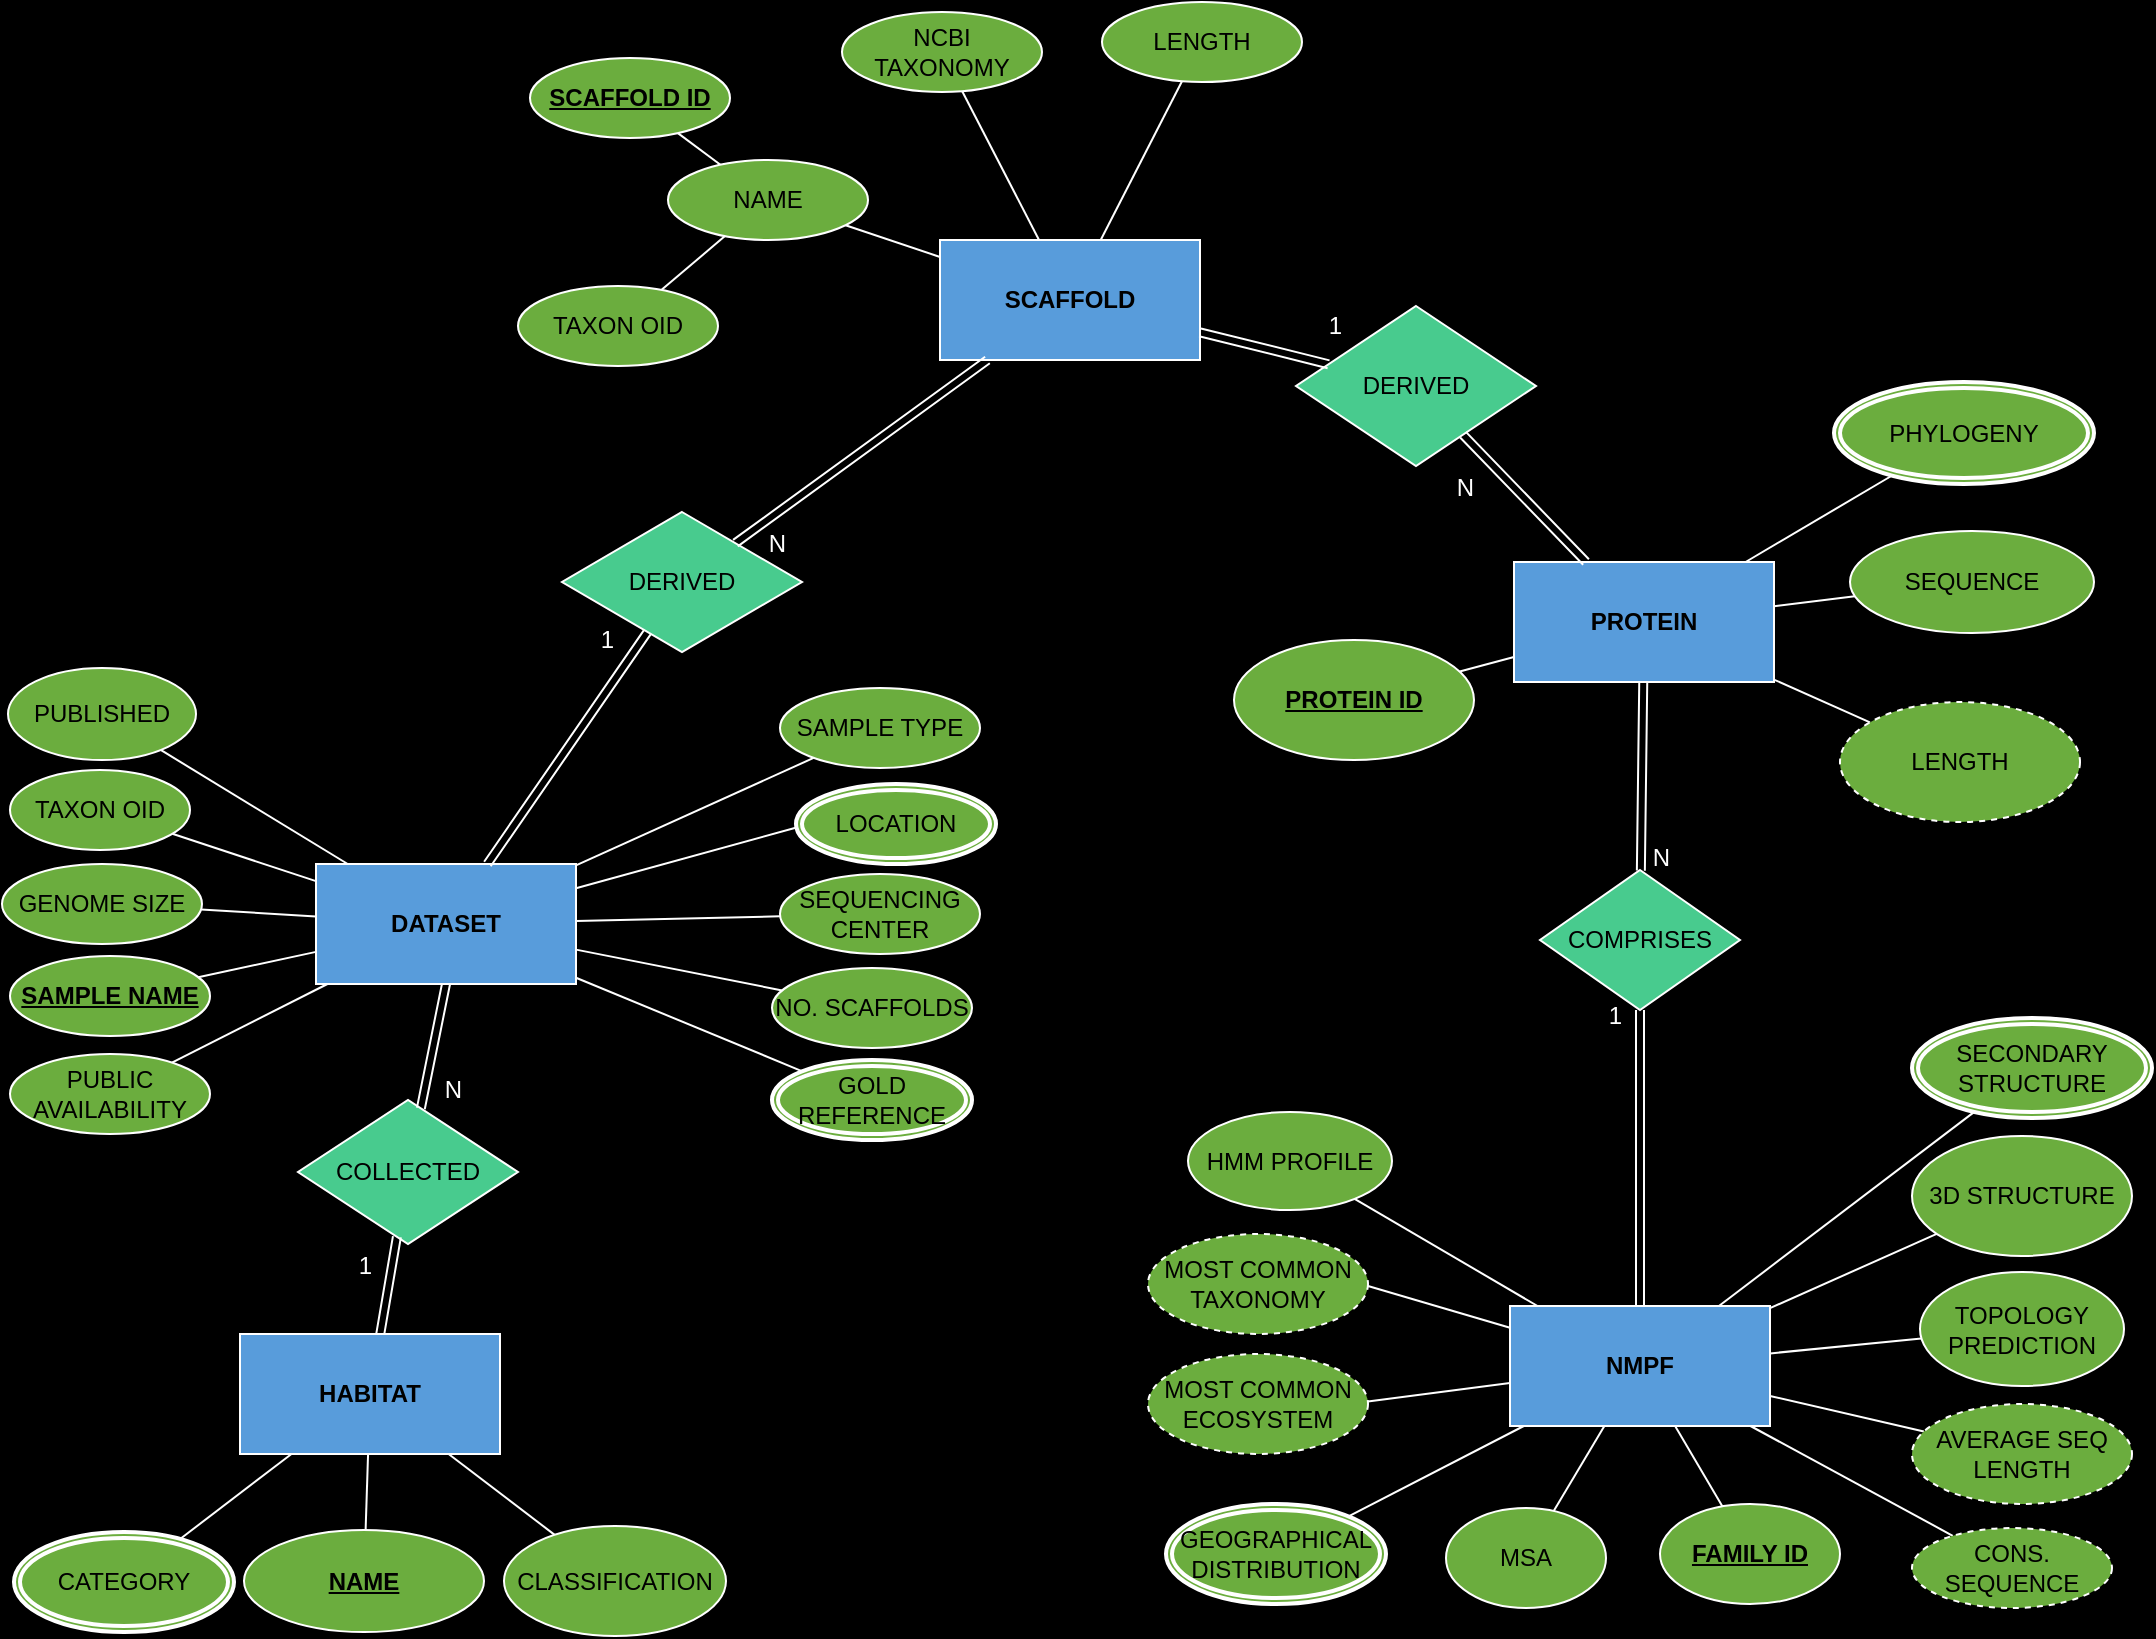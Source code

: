 <mxfile version="22.0.4" type="github">
  <diagram id="R2lEEEUBdFMjLlhIrx00" name="Page-1">
    <mxGraphModel dx="1266" dy="754" grid="0" gridSize="10" guides="1" tooltips="1" connect="0" arrows="1" fold="1" page="1" pageScale="1" pageWidth="1100" pageHeight="850" background="#000000" math="0" shadow="0" extFonts="Permanent Marker^https://fonts.googleapis.com/css?family=Permanent+Marker">
      <root>
        <mxCell id="0" />
        <mxCell id="1" parent="0" />
        <mxCell id="Yh4BVkky_7kEf2Jk04-v-1" value="NMPF" style="rounded=0;whiteSpace=wrap;html=1;labelBackgroundColor=none;fontFamily=Helvetica;strokeColor=#FFFFFF;fillColor=#589cdb;fontColor=#000000;fontStyle=1;" parent="1" vertex="1">
          <mxGeometry x="760" y="673" width="130" height="60" as="geometry" />
        </mxCell>
        <mxCell id="0KlBq7H0z7ffkpI3OsFQ-44" style="edgeStyle=none;shape=connector;rounded=0;orthogonalLoop=1;jettySize=auto;html=1;labelBackgroundColor=default;strokeColor=#FFFFFF;align=center;verticalAlign=middle;fontFamily=Helvetica;fontSize=11;fontColor=default;endArrow=none;endFill=0;" parent="1" source="Yh4BVkky_7kEf2Jk04-v-4" target="Yh4BVkky_7kEf2Jk04-v-1" edge="1">
          <mxGeometry relative="1" as="geometry" />
        </mxCell>
        <mxCell id="Yh4BVkky_7kEf2Jk04-v-4" value="MSA" style="ellipse;whiteSpace=wrap;html=1;rounded=0;labelBackgroundColor=none;fontFamily=Helvetica;strokeColor=#FFFFFF;fillColor=#6bad3e;gradientColor=none;fontColor=#000000;labelBorderColor=none;fontStyle=0;" parent="1" vertex="1">
          <mxGeometry x="728" y="774" width="80" height="50" as="geometry" />
        </mxCell>
        <mxCell id="0KlBq7H0z7ffkpI3OsFQ-39" style="edgeStyle=none;shape=connector;rounded=0;orthogonalLoop=1;jettySize=auto;html=1;labelBackgroundColor=default;strokeColor=#FFFFFF;align=center;verticalAlign=middle;fontFamily=Helvetica;fontSize=11;fontColor=default;endArrow=none;endFill=0;" parent="1" source="Yh4BVkky_7kEf2Jk04-v-5" target="Yh4BVkky_7kEf2Jk04-v-1" edge="1">
          <mxGeometry relative="1" as="geometry" />
        </mxCell>
        <mxCell id="Yh4BVkky_7kEf2Jk04-v-5" value="HMM PROFILE" style="ellipse;whiteSpace=wrap;html=1;rounded=0;labelBackgroundColor=none;fontFamily=Helvetica;strokeColor=#FFFFFF;fillColor=#6bad3e;fontColor=#000000;labelBorderColor=none;fontStyle=0;" parent="1" vertex="1">
          <mxGeometry x="599" y="576" width="102" height="49" as="geometry" />
        </mxCell>
        <mxCell id="0KlBq7H0z7ffkpI3OsFQ-48" style="edgeStyle=none;shape=connector;rounded=0;orthogonalLoop=1;jettySize=auto;html=1;labelBackgroundColor=default;strokeColor=#FFFFFF;align=center;verticalAlign=middle;fontFamily=Helvetica;fontSize=11;fontColor=default;endArrow=none;endFill=0;" parent="1" source="Yh4BVkky_7kEf2Jk04-v-7" target="Yh4BVkky_7kEf2Jk04-v-1" edge="1">
          <mxGeometry relative="1" as="geometry" />
        </mxCell>
        <mxCell id="Yh4BVkky_7kEf2Jk04-v-7" value="TOPOLOGY PREDICTION" style="ellipse;whiteSpace=wrap;html=1;rounded=0;labelBackgroundColor=none;direction=west;fontFamily=Helvetica;strokeColor=#FFFFFF;fillColor=#6bad3e;fontColor=#000000;labelBorderColor=none;fontStyle=0;" parent="1" vertex="1">
          <mxGeometry x="965" y="656" width="102" height="57" as="geometry" />
        </mxCell>
        <mxCell id="0KlBq7H0z7ffkpI3OsFQ-45" style="edgeStyle=none;shape=connector;rounded=0;orthogonalLoop=1;jettySize=auto;html=1;labelBackgroundColor=default;strokeColor=#FFFFFF;align=center;verticalAlign=middle;fontFamily=Helvetica;fontSize=11;fontColor=default;endArrow=none;endFill=0;" parent="1" source="Yh4BVkky_7kEf2Jk04-v-11" target="Yh4BVkky_7kEf2Jk04-v-1" edge="1">
          <mxGeometry relative="1" as="geometry" />
        </mxCell>
        <mxCell id="Yh4BVkky_7kEf2Jk04-v-11" value="&lt;u&gt;&lt;b&gt;FAMILY ID&lt;/b&gt;&lt;/u&gt;" style="ellipse;whiteSpace=wrap;html=1;rounded=0;labelBackgroundColor=none;fontFamily=Helvetica;fillColor=#6bad3e;gradientColor=none;strokeColor=#FFFFFF;fontColor=#000000;labelBorderColor=none;fontStyle=0;" parent="1" vertex="1">
          <mxGeometry x="835" y="772" width="90" height="50" as="geometry" />
        </mxCell>
        <mxCell id="Yh4BVkky_7kEf2Jk04-v-29" value="&lt;div&gt;PROTEIN&lt;/div&gt;" style="rounded=0;whiteSpace=wrap;html=1;labelBackgroundColor=none;fontFamily=Helvetica;labelBorderColor=none;fillColor=#589cdb;strokeColor=#FFFFFF;fontColor=#000000;fontStyle=1;" parent="1" vertex="1">
          <mxGeometry x="762" y="301" width="130" height="60" as="geometry" />
        </mxCell>
        <mxCell id="Yh4BVkky_7kEf2Jk04-v-31" value="COMPRISES" style="rhombus;whiteSpace=wrap;html=1;rounded=0;labelBackgroundColor=none;fontFamily=Helvetica;fillColor=#48cb8e;strokeColor=#FFFFFF;fontColor=#000000;" parent="1" vertex="1">
          <mxGeometry x="775" y="455" width="100" height="70" as="geometry" />
        </mxCell>
        <mxCell id="0KlBq7H0z7ffkpI3OsFQ-36" style="edgeStyle=none;shape=connector;rounded=0;orthogonalLoop=1;jettySize=auto;html=1;labelBackgroundColor=default;strokeColor=#FFFFFF;align=center;verticalAlign=middle;fontFamily=Helvetica;fontSize=11;fontColor=default;endArrow=none;endFill=0;" parent="1" source="_KlqRlnfx3LXGcyiwgws-1" target="Yh4BVkky_7kEf2Jk04-v-29" edge="1">
          <mxGeometry relative="1" as="geometry" />
        </mxCell>
        <mxCell id="_KlqRlnfx3LXGcyiwgws-1" value="SEQUENCE" style="ellipse;whiteSpace=wrap;html=1;labelBackgroundColor=none;fontFamily=Helvetica;labelBorderColor=none;fillColor=#6bad3e;strokeColor=#FFFFFF;fontColor=#000000;fontStyle=0;" parent="1" vertex="1">
          <mxGeometry x="930" y="285.5" width="122" height="51" as="geometry" />
        </mxCell>
        <mxCell id="0KlBq7H0z7ffkpI3OsFQ-38" style="edgeStyle=none;shape=connector;rounded=0;orthogonalLoop=1;jettySize=auto;html=1;labelBackgroundColor=default;strokeColor=#FFFFFF;align=center;verticalAlign=middle;fontFamily=Helvetica;fontSize=11;fontColor=default;endArrow=none;endFill=0;" parent="1" source="_KlqRlnfx3LXGcyiwgws-3" target="Yh4BVkky_7kEf2Jk04-v-29" edge="1">
          <mxGeometry relative="1" as="geometry" />
        </mxCell>
        <mxCell id="_KlqRlnfx3LXGcyiwgws-3" value="&lt;span&gt;&lt;u&gt;&lt;b&gt;PROTEIN ID&lt;/b&gt;&lt;/u&gt;&lt;/span&gt;" style="ellipse;whiteSpace=wrap;html=1;labelBackgroundColor=none;fontFamily=Helvetica;labelBorderColor=none;fillColor=#6bad3e;strokeColor=#FFFFFF;fontColor=#000000;fontStyle=0" parent="1" vertex="1">
          <mxGeometry x="622" y="340" width="120" height="60" as="geometry" />
        </mxCell>
        <mxCell id="d79e8XBhKQ2igxdSj6Hg-14" value="HABITAT" style="rounded=0;whiteSpace=wrap;html=1;labelBackgroundColor=none;fontFamily=Helvetica;fillColor=#589cdb;fontColor=#000000;strokeColor=#FFFFFF;fontStyle=1" parent="1" vertex="1">
          <mxGeometry x="125" y="687" width="130" height="60" as="geometry" />
        </mxCell>
        <mxCell id="d79e8XBhKQ2igxdSj6Hg-15" value="SCAFFOLD" style="rounded=0;whiteSpace=wrap;html=1;labelBackgroundColor=none;fontFamily=Helvetica;labelBorderColor=none;fillColor=#589cdb;strokeColor=#FFFFFF;fontColor=#000000;fontStyle=1;" parent="1" vertex="1">
          <mxGeometry x="475" y="140" width="130" height="60" as="geometry" />
        </mxCell>
        <mxCell id="d79e8XBhKQ2igxdSj6Hg-16" value="DATASET" style="rounded=0;whiteSpace=wrap;html=1;labelBackgroundColor=none;fontFamily=Helvetica;fillColor=#589cdb;strokeColor=#FFFFFF;fontColor=#000000;fontStyle=1;" parent="1" vertex="1">
          <mxGeometry x="163" y="452" width="130" height="60" as="geometry" />
        </mxCell>
        <mxCell id="0KlBq7H0z7ffkpI3OsFQ-49" style="edgeStyle=none;shape=connector;rounded=0;orthogonalLoop=1;jettySize=auto;html=1;labelBackgroundColor=default;strokeColor=#FFFFFF;align=center;verticalAlign=middle;fontFamily=Helvetica;fontSize=11;fontColor=default;endArrow=none;endFill=0;" parent="1" source="7EveSGwWqRpmitjXYDmx-1" target="Yh4BVkky_7kEf2Jk04-v-1" edge="1">
          <mxGeometry relative="1" as="geometry" />
        </mxCell>
        <mxCell id="7EveSGwWqRpmitjXYDmx-1" value="3D STRUCTURE" style="ellipse;whiteSpace=wrap;html=1;align=center;labelBackgroundColor=none;fontFamily=Helvetica;fillColor=#6bad3e;strokeColor=#FFFFFF;fontColor=#000000;labelBorderColor=none;fontStyle=0;" parent="1" vertex="1">
          <mxGeometry x="961" y="588" width="110" height="60" as="geometry" />
        </mxCell>
        <mxCell id="0KlBq7H0z7ffkpI3OsFQ-20" style="edgeStyle=none;shape=connector;rounded=0;orthogonalLoop=1;jettySize=auto;html=1;labelBackgroundColor=default;strokeColor=#FFFFFF;align=center;verticalAlign=middle;fontFamily=Helvetica;fontSize=11;fontColor=default;endArrow=none;endFill=0;" parent="1" source="d79e8XBhKQ2igxdSj6Hg-28" target="d79e8XBhKQ2igxdSj6Hg-16" edge="1">
          <mxGeometry relative="1" as="geometry" />
        </mxCell>
        <mxCell id="d79e8XBhKQ2igxdSj6Hg-28" value="TAXON OID" style="ellipse;whiteSpace=wrap;html=1;align=center;labelBackgroundColor=none;fontFamily=Helvetica;fillColor=#6bad3e;strokeColor=#FFFFFF;fontColor=#000000;labelBorderColor=none;fontStyle=0;" parent="1" vertex="1">
          <mxGeometry x="10" y="405" width="90" height="40" as="geometry" />
        </mxCell>
        <mxCell id="0KlBq7H0z7ffkpI3OsFQ-31" style="edgeStyle=none;shape=connector;rounded=0;orthogonalLoop=1;jettySize=auto;html=1;labelBackgroundColor=default;strokeColor=#FFFFFF;align=center;verticalAlign=middle;fontFamily=Helvetica;fontSize=11;fontColor=default;endArrow=none;endFill=0;" parent="1" source="d79e8XBhKQ2igxdSj6Hg-29" target="R8yv3j7y8IBAC_rJrTb6-1" edge="1">
          <mxGeometry relative="1" as="geometry" />
        </mxCell>
        <mxCell id="d79e8XBhKQ2igxdSj6Hg-29" value="&lt;u&gt;&lt;b&gt;SCAFFOLD ID&lt;/b&gt;&lt;/u&gt;" style="ellipse;whiteSpace=wrap;html=1;align=center;labelBackgroundColor=none;fontFamily=Helvetica;strokeColor=#FFFFFF;fillColor=#6bad3e;fontColor=#000000;labelBorderColor=none;fontStyle=0;" parent="1" vertex="1">
          <mxGeometry x="270" y="49" width="100" height="40" as="geometry" />
        </mxCell>
        <mxCell id="0KlBq7H0z7ffkpI3OsFQ-34" style="edgeStyle=none;shape=connector;rounded=0;orthogonalLoop=1;jettySize=auto;html=1;labelBackgroundColor=default;strokeColor=#FFFFFF;align=center;verticalAlign=middle;fontFamily=Helvetica;fontSize=11;fontColor=default;endArrow=none;endFill=0;" parent="1" source="d79e8XBhKQ2igxdSj6Hg-36" target="d79e8XBhKQ2igxdSj6Hg-15" edge="1">
          <mxGeometry relative="1" as="geometry" />
        </mxCell>
        <mxCell id="d79e8XBhKQ2igxdSj6Hg-36" value="LENGTH" style="ellipse;whiteSpace=wrap;html=1;align=center;labelBackgroundColor=none;fontFamily=Helvetica;labelBorderColor=none;fillColor=#6bad3e;strokeColor=#FFFFFF;fontColor=#000000;fontStyle=0;" parent="1" vertex="1">
          <mxGeometry x="556" y="21" width="100" height="40" as="geometry" />
        </mxCell>
        <mxCell id="0KlBq7H0z7ffkpI3OsFQ-33" style="edgeStyle=none;shape=connector;rounded=0;orthogonalLoop=1;jettySize=auto;html=1;labelBackgroundColor=default;strokeColor=#FFFFFF;align=center;verticalAlign=middle;fontFamily=Helvetica;fontSize=11;fontColor=default;endArrow=none;endFill=0;" parent="1" source="d79e8XBhKQ2igxdSj6Hg-38" target="d79e8XBhKQ2igxdSj6Hg-15" edge="1">
          <mxGeometry relative="1" as="geometry" />
        </mxCell>
        <mxCell id="d79e8XBhKQ2igxdSj6Hg-38" value="NCBI TAXONOMY" style="ellipse;whiteSpace=wrap;html=1;align=center;labelBackgroundColor=none;fontFamily=Helvetica;labelBorderColor=none;strokeColor=#FFFFFF;fillColor=#6bad3e;fontColor=#000000;fontStyle=0;" parent="1" vertex="1">
          <mxGeometry x="426" y="26" width="100" height="40" as="geometry" />
        </mxCell>
        <mxCell id="d79e8XBhKQ2igxdSj6Hg-41" value="DERIVED" style="shape=rhombus;perimeter=rhombusPerimeter;whiteSpace=wrap;html=1;align=center;labelBackgroundColor=none;fontFamily=Helvetica;labelBorderColor=none;fillColor=#48cb8e;strokeColor=#FFFFFF;fontColor=#000000;rounded=0;" parent="1" vertex="1">
          <mxGeometry x="653" y="173" width="120" height="80" as="geometry" />
        </mxCell>
        <mxCell id="0KlBq7H0z7ffkpI3OsFQ-18" style="edgeStyle=none;shape=connector;rounded=0;orthogonalLoop=1;jettySize=auto;html=1;labelBackgroundColor=default;strokeColor=#FFFFFF;align=center;verticalAlign=middle;fontFamily=Helvetica;fontSize=11;fontColor=default;endArrow=none;endFill=0;" parent="1" source="d79e8XBhKQ2igxdSj6Hg-43" target="d79e8XBhKQ2igxdSj6Hg-16" edge="1">
          <mxGeometry relative="1" as="geometry" />
        </mxCell>
        <mxCell id="d79e8XBhKQ2igxdSj6Hg-43" value="&lt;u&gt;&lt;b&gt;SAMPLE NAME&lt;/b&gt;&lt;/u&gt;" style="ellipse;whiteSpace=wrap;html=1;align=center;labelBackgroundColor=none;fontFamily=Helvetica;fillColor=#6bad3e;strokeColor=#FFFFFF;fontColor=#000000;labelBorderColor=none;fontStyle=0;" parent="1" vertex="1">
          <mxGeometry x="10" y="498" width="100" height="40" as="geometry" />
        </mxCell>
        <mxCell id="0KlBq7H0z7ffkpI3OsFQ-22" style="edgeStyle=none;shape=connector;rounded=0;orthogonalLoop=1;jettySize=auto;html=1;labelBackgroundColor=default;strokeColor=#FFFFFF;align=center;verticalAlign=middle;fontFamily=Helvetica;fontSize=11;fontColor=default;endArrow=none;endFill=0;" parent="1" source="d79e8XBhKQ2igxdSj6Hg-44" target="d79e8XBhKQ2igxdSj6Hg-16" edge="1">
          <mxGeometry relative="1" as="geometry" />
        </mxCell>
        <mxCell id="d79e8XBhKQ2igxdSj6Hg-44" value="SAMPLE TYPE" style="ellipse;whiteSpace=wrap;html=1;align=center;labelBackgroundColor=none;fontFamily=Helvetica;labelBorderColor=none;fillColor=#6bad3e;strokeColor=#FFFFFF;fontColor=#000000;fontStyle=0;" parent="1" vertex="1">
          <mxGeometry x="395" y="364" width="100" height="40" as="geometry" />
        </mxCell>
        <mxCell id="0KlBq7H0z7ffkpI3OsFQ-23" style="edgeStyle=none;shape=connector;rounded=0;orthogonalLoop=1;jettySize=auto;html=1;labelBackgroundColor=default;strokeColor=#FFFFFF;align=center;verticalAlign=middle;fontFamily=Helvetica;fontSize=11;fontColor=default;endArrow=none;endFill=0;exitX=0.03;exitY=0.525;exitDx=0;exitDy=0;exitPerimeter=0;" parent="1" source="Kpe2y5wFK3_2QbmaVthL-3" target="d79e8XBhKQ2igxdSj6Hg-16" edge="1">
          <mxGeometry relative="1" as="geometry">
            <mxPoint x="401.056" y="443.541" as="sourcePoint" />
          </mxGeometry>
        </mxCell>
        <mxCell id="0KlBq7H0z7ffkpI3OsFQ-24" style="edgeStyle=none;shape=connector;rounded=0;orthogonalLoop=1;jettySize=auto;html=1;labelBackgroundColor=default;strokeColor=#FFFFFF;align=center;verticalAlign=middle;fontFamily=Helvetica;fontSize=11;fontColor=default;endArrow=none;endFill=0;" parent="1" source="d79e8XBhKQ2igxdSj6Hg-46" target="d79e8XBhKQ2igxdSj6Hg-16" edge="1">
          <mxGeometry relative="1" as="geometry" />
        </mxCell>
        <mxCell id="d79e8XBhKQ2igxdSj6Hg-46" value="&lt;div&gt;SEQUENCING CENTER&lt;/div&gt;" style="ellipse;whiteSpace=wrap;html=1;align=center;labelBackgroundColor=none;fontFamily=Helvetica;fillColor=#6bad3e;strokeColor=#FFFFFF;fontColor=#000000;labelBorderColor=none;fontStyle=0;" parent="1" vertex="1">
          <mxGeometry x="395" y="457" width="100" height="40" as="geometry" />
        </mxCell>
        <mxCell id="0KlBq7H0z7ffkpI3OsFQ-21" style="edgeStyle=none;shape=connector;rounded=0;orthogonalLoop=1;jettySize=auto;html=1;labelBackgroundColor=default;strokeColor=#FFFFFF;align=center;verticalAlign=middle;fontFamily=Helvetica;fontSize=11;fontColor=default;endArrow=none;endFill=0;" parent="1" source="d79e8XBhKQ2igxdSj6Hg-48" target="d79e8XBhKQ2igxdSj6Hg-16" edge="1">
          <mxGeometry relative="1" as="geometry" />
        </mxCell>
        <mxCell id="d79e8XBhKQ2igxdSj6Hg-48" value="PUBLISHED" style="ellipse;whiteSpace=wrap;html=1;align=center;labelBackgroundColor=none;fontFamily=Helvetica;fillColor=#6bad3e;strokeColor=#FFFFFF;fontColor=#000000;labelBorderColor=none;fontStyle=0;" parent="1" vertex="1">
          <mxGeometry x="9" y="354" width="94" height="46" as="geometry" />
        </mxCell>
        <mxCell id="0KlBq7H0z7ffkpI3OsFQ-17" style="edgeStyle=none;shape=connector;rounded=0;orthogonalLoop=1;jettySize=auto;html=1;labelBackgroundColor=default;strokeColor=#FFFFFF;align=center;verticalAlign=middle;fontFamily=Helvetica;fontSize=11;fontColor=default;endArrow=none;endFill=0;" parent="1" source="d79e8XBhKQ2igxdSj6Hg-49" target="d79e8XBhKQ2igxdSj6Hg-16" edge="1">
          <mxGeometry relative="1" as="geometry" />
        </mxCell>
        <mxCell id="d79e8XBhKQ2igxdSj6Hg-49" value="PUBLIC AVAILABILITY" style="ellipse;whiteSpace=wrap;html=1;align=center;labelBackgroundColor=none;fontFamily=Helvetica;fillColor=#6bad3e;strokeColor=#FFFFFF;fontColor=#000000;labelBorderColor=none;fontStyle=0;" parent="1" vertex="1">
          <mxGeometry x="10" y="547" width="100" height="40" as="geometry" />
        </mxCell>
        <mxCell id="0KlBq7H0z7ffkpI3OsFQ-19" style="edgeStyle=none;shape=connector;rounded=0;orthogonalLoop=1;jettySize=auto;html=1;labelBackgroundColor=default;strokeColor=#FFFFFF;align=center;verticalAlign=middle;fontFamily=Helvetica;fontSize=11;fontColor=default;endArrow=none;endFill=0;" parent="1" source="d79e8XBhKQ2igxdSj6Hg-50" target="d79e8XBhKQ2igxdSj6Hg-16" edge="1">
          <mxGeometry relative="1" as="geometry" />
        </mxCell>
        <mxCell id="d79e8XBhKQ2igxdSj6Hg-50" value="GENOME SIZE" style="ellipse;whiteSpace=wrap;html=1;align=center;labelBackgroundColor=none;fontFamily=Helvetica;fillColor=#6bad3e;strokeColor=#FFFFFF;fontColor=#000000;labelBorderColor=none;fontStyle=0;" parent="1" vertex="1">
          <mxGeometry x="6" y="452" width="100" height="40" as="geometry" />
        </mxCell>
        <mxCell id="d79e8XBhKQ2igxdSj6Hg-52" value="&lt;div&gt;NO. SCAFFOLDS&lt;/div&gt;" style="ellipse;whiteSpace=wrap;html=1;align=center;labelBackgroundColor=none;fontFamily=Helvetica;fillColor=#6bad3e;strokeColor=#FFFFFF;fontColor=#000000;labelBorderColor=none;fontStyle=0;" parent="1" vertex="1">
          <mxGeometry x="391" y="504" width="100" height="40" as="geometry" />
        </mxCell>
        <mxCell id="0KlBq7H0z7ffkpI3OsFQ-28" style="edgeStyle=none;shape=connector;rounded=0;orthogonalLoop=1;jettySize=auto;html=1;labelBackgroundColor=default;strokeColor=#FFFFFF;align=center;verticalAlign=middle;fontFamily=Helvetica;fontSize=11;fontColor=default;endArrow=none;endFill=0;" parent="1" source="d79e8XBhKQ2igxdSj6Hg-66" target="d79e8XBhKQ2igxdSj6Hg-14" edge="1">
          <mxGeometry relative="1" as="geometry" />
        </mxCell>
        <mxCell id="d79e8XBhKQ2igxdSj6Hg-66" value="&lt;u&gt;&lt;b&gt;NAME&lt;/b&gt;&lt;/u&gt;" style="ellipse;whiteSpace=wrap;html=1;align=center;labelBackgroundColor=none;fontFamily=Helvetica;fillColor=#6bad3e;strokeColor=#FFFFFF;fontColor=#000000;labelBorderColor=none;fontStyle=0;" parent="1" vertex="1">
          <mxGeometry x="127" y="785" width="120" height="51" as="geometry" />
        </mxCell>
        <mxCell id="0KlBq7H0z7ffkpI3OsFQ-29" style="edgeStyle=none;shape=connector;rounded=0;orthogonalLoop=1;jettySize=auto;html=1;labelBackgroundColor=default;strokeColor=#FFFFFF;align=center;verticalAlign=middle;fontFamily=Helvetica;fontSize=11;fontColor=default;endArrow=none;endFill=0;" parent="1" source="d79e8XBhKQ2igxdSj6Hg-67" target="d79e8XBhKQ2igxdSj6Hg-14" edge="1">
          <mxGeometry relative="1" as="geometry" />
        </mxCell>
        <mxCell id="d79e8XBhKQ2igxdSj6Hg-67" value="CLASSIFICATION" style="ellipse;whiteSpace=wrap;html=1;align=center;labelBackgroundColor=none;fontFamily=Helvetica;fillColor=#6bad3e;strokeColor=#FFFFFF;fontColor=#000000;labelBorderColor=none;fontStyle=0;" parent="1" vertex="1">
          <mxGeometry x="257" y="783" width="111" height="55" as="geometry" />
        </mxCell>
        <mxCell id="d79e8XBhKQ2igxdSj6Hg-73" value="COLLECTED" style="shape=rhombus;perimeter=rhombusPerimeter;whiteSpace=wrap;html=1;align=center;direction=south;labelBackgroundColor=none;fontFamily=Helvetica;fillColor=#48cb8e;strokeColor=#FFFFFF;fontColor=#000000;rounded=0;" parent="1" vertex="1">
          <mxGeometry x="154" y="570" width="110" height="72" as="geometry" />
        </mxCell>
        <mxCell id="d79e8XBhKQ2igxdSj6Hg-80" value="DERIVED" style="shape=rhombus;perimeter=rhombusPerimeter;whiteSpace=wrap;html=1;align=center;labelBackgroundColor=none;fontFamily=Helvetica;labelBorderColor=none;fillColor=#48cb8e;strokeColor=#FFFFFF;fontColor=#000000;rounded=0;" parent="1" vertex="1">
          <mxGeometry x="286" y="276" width="120" height="70" as="geometry" />
        </mxCell>
        <mxCell id="0KlBq7H0z7ffkpI3OsFQ-32" style="edgeStyle=none;shape=connector;rounded=0;orthogonalLoop=1;jettySize=auto;html=1;labelBackgroundColor=default;strokeColor=#FFFFFF;align=center;verticalAlign=middle;fontFamily=Helvetica;fontSize=11;fontColor=default;endArrow=none;endFill=0;" parent="1" source="R8yv3j7y8IBAC_rJrTb6-1" target="d79e8XBhKQ2igxdSj6Hg-15" edge="1">
          <mxGeometry relative="1" as="geometry" />
        </mxCell>
        <mxCell id="R8yv3j7y8IBAC_rJrTb6-1" value="ΝΑΜΕ" style="ellipse;whiteSpace=wrap;html=1;align=center;labelBackgroundColor=none;fontFamily=Helvetica;labelBorderColor=none;strokeColor=#FFFFFF;fillColor=#6bad3e;fontColor=#000000;fontStyle=0;" parent="1" vertex="1">
          <mxGeometry x="339" y="100" width="100" height="40" as="geometry" />
        </mxCell>
        <mxCell id="0KlBq7H0z7ffkpI3OsFQ-47" style="edgeStyle=none;shape=connector;rounded=0;orthogonalLoop=1;jettySize=auto;html=1;labelBackgroundColor=default;strokeColor=#FFFFFF;align=center;verticalAlign=middle;fontFamily=Helvetica;fontSize=11;fontColor=default;endArrow=none;endFill=0;" parent="1" source="HY7Dbg6rA6W7Nj4UcRwg-1" target="Yh4BVkky_7kEf2Jk04-v-1" edge="1">
          <mxGeometry relative="1" as="geometry" />
        </mxCell>
        <mxCell id="HY7Dbg6rA6W7Nj4UcRwg-1" value="AVERAGE SEQ LENGTH" style="ellipse;whiteSpace=wrap;html=1;align=center;dashed=1;labelBackgroundColor=none;fontFamily=Helvetica;fillColor=#6bad3e;gradientColor=none;strokeColor=#FFFFFF;fontColor=#000000;labelBorderColor=none;fontStyle=0;" parent="1" vertex="1">
          <mxGeometry x="961" y="722" width="110" height="50" as="geometry" />
        </mxCell>
        <mxCell id="0KlBq7H0z7ffkpI3OsFQ-27" style="edgeStyle=none;shape=connector;rounded=0;orthogonalLoop=1;jettySize=auto;html=1;labelBackgroundColor=default;strokeColor=#FFFFFF;align=center;verticalAlign=middle;fontFamily=Helvetica;fontSize=11;fontColor=default;endArrow=none;endFill=0;" parent="1" source="R8yv3j7y8IBAC_rJrTb6-2" target="d79e8XBhKQ2igxdSj6Hg-14" edge="1">
          <mxGeometry relative="1" as="geometry" />
        </mxCell>
        <mxCell id="R8yv3j7y8IBAC_rJrTb6-2" value="CATEGORY" style="ellipse;shape=doubleEllipse;margin=3;whiteSpace=wrap;html=1;align=center;labelBackgroundColor=none;fontFamily=Helvetica;fillColor=#6bad3e;strokeColor=#FFFFFF;fontColor=#000000;labelBorderColor=none;fontStyle=0;strokeWidth=2;" parent="1" vertex="1">
          <mxGeometry x="12" y="786" width="110" height="50" as="geometry" />
        </mxCell>
        <mxCell id="0KlBq7H0z7ffkpI3OsFQ-26" style="edgeStyle=none;shape=connector;rounded=0;orthogonalLoop=1;jettySize=auto;html=1;labelBackgroundColor=default;strokeColor=#FFFFFF;align=center;verticalAlign=middle;fontFamily=Helvetica;fontSize=11;fontColor=default;endArrow=none;endFill=0;" parent="1" source="R8yv3j7y8IBAC_rJrTb6-3" target="d79e8XBhKQ2igxdSj6Hg-16" edge="1">
          <mxGeometry relative="1" as="geometry" />
        </mxCell>
        <mxCell id="R8yv3j7y8IBAC_rJrTb6-3" value="GOLD REFERENCE" style="ellipse;shape=doubleEllipse;margin=3;whiteSpace=wrap;html=1;align=center;labelBackgroundColor=none;fontFamily=Helvetica;fillColor=#6bad3e;strokeColor=#FFFFFF;fontColor=#000000;labelBorderColor=none;fontStyle=0;strokeWidth=2;" parent="1" vertex="1">
          <mxGeometry x="391" y="550" width="100" height="40" as="geometry" />
        </mxCell>
        <mxCell id="0KlBq7H0z7ffkpI3OsFQ-43" style="edgeStyle=none;shape=connector;rounded=0;orthogonalLoop=1;jettySize=auto;html=1;labelBackgroundColor=default;strokeColor=#FFFFFF;align=center;verticalAlign=middle;fontFamily=Helvetica;fontSize=11;fontColor=default;endArrow=none;endFill=0;" parent="1" source="R8yv3j7y8IBAC_rJrTb6-4" target="Yh4BVkky_7kEf2Jk04-v-1" edge="1">
          <mxGeometry relative="1" as="geometry" />
        </mxCell>
        <mxCell id="R8yv3j7y8IBAC_rJrTb6-4" value="GEOGRAPHICAL DISTRIBUTION" style="ellipse;shape=doubleEllipse;margin=3;whiteSpace=wrap;html=1;align=center;labelBackgroundColor=none;fontFamily=Helvetica;strokeColor=#FFFFFF;fillColor=#6bad3e;fontColor=#000000;labelBorderColor=none;fontStyle=0;strokeWidth=2;" parent="1" vertex="1">
          <mxGeometry x="588" y="772" width="110" height="50" as="geometry" />
        </mxCell>
        <mxCell id="0KlBq7H0z7ffkpI3OsFQ-41" style="edgeStyle=none;shape=connector;rounded=0;orthogonalLoop=1;jettySize=auto;html=1;labelBackgroundColor=default;strokeColor=#FFFFFF;align=center;verticalAlign=middle;fontFamily=Helvetica;fontSize=11;fontColor=default;endArrow=none;endFill=0;exitX=0.982;exitY=0.48;exitDx=0;exitDy=0;exitPerimeter=0;" parent="1" source="Kpe2y5wFK3_2QbmaVthL-2" target="Yh4BVkky_7kEf2Jk04-v-1" edge="1">
          <mxGeometry relative="1" as="geometry">
            <mxPoint x="695.232" y="720.494" as="sourcePoint" />
          </mxGeometry>
        </mxCell>
        <mxCell id="0KlBq7H0z7ffkpI3OsFQ-50" style="edgeStyle=none;shape=connector;rounded=0;orthogonalLoop=1;jettySize=auto;html=1;labelBackgroundColor=default;strokeColor=#FFFFFF;align=center;verticalAlign=middle;fontFamily=Helvetica;fontSize=11;fontColor=default;endArrow=none;endFill=0;" parent="1" source="R8yv3j7y8IBAC_rJrTb6-6" target="Yh4BVkky_7kEf2Jk04-v-1" edge="1">
          <mxGeometry relative="1" as="geometry" />
        </mxCell>
        <mxCell id="R8yv3j7y8IBAC_rJrTb6-6" value="SECONDARY STRUCTURE" style="ellipse;shape=doubleEllipse;margin=3;whiteSpace=wrap;html=1;align=center;labelBackgroundColor=none;fontFamily=Helvetica;fillColor=#6bad3e;strokeColor=#FFFFFF;fontColor=#000000;labelBorderColor=none;fontStyle=0;strokeWidth=2;" parent="1" vertex="1">
          <mxGeometry x="961" y="529" width="120" height="50" as="geometry" />
        </mxCell>
        <mxCell id="0KlBq7H0z7ffkpI3OsFQ-40" style="edgeStyle=none;shape=connector;rounded=0;orthogonalLoop=1;jettySize=auto;html=1;labelBackgroundColor=default;strokeColor=#FFFFFF;align=center;verticalAlign=middle;fontFamily=Helvetica;fontSize=11;fontColor=default;endArrow=none;endFill=0;exitX=1;exitY=0.52;exitDx=0;exitDy=0;exitPerimeter=0;" parent="1" source="Kpe2y5wFK3_2QbmaVthL-5" target="Yh4BVkky_7kEf2Jk04-v-1" edge="1">
          <mxGeometry relative="1" as="geometry">
            <mxPoint x="687.643" y="670.3" as="sourcePoint" />
          </mxGeometry>
        </mxCell>
        <mxCell id="0KlBq7H0z7ffkpI3OsFQ-46" style="edgeStyle=none;shape=connector;rounded=0;orthogonalLoop=1;jettySize=auto;html=1;labelBackgroundColor=default;strokeColor=#FFFFFF;align=center;verticalAlign=middle;fontFamily=Helvetica;fontSize=11;fontColor=default;endArrow=none;endFill=0;" parent="1" source="3lu_bXjI-AjVLZ6_Voox-1" target="Yh4BVkky_7kEf2Jk04-v-1" edge="1">
          <mxGeometry relative="1" as="geometry" />
        </mxCell>
        <mxCell id="3lu_bXjI-AjVLZ6_Voox-1" value="CONS. SEQUENCE" style="ellipse;whiteSpace=wrap;html=1;align=center;dashed=1;labelBackgroundColor=none;fontFamily=Helvetica;strokeColor=#FFFFFF;fillColor=#6bad3e;gradientColor=none;fontColor=#000000;labelBorderColor=none;fontStyle=0;" parent="1" vertex="1">
          <mxGeometry x="961" y="784" width="100" height="40" as="geometry" />
        </mxCell>
        <mxCell id="0KlBq7H0z7ffkpI3OsFQ-30" style="edgeStyle=none;shape=connector;rounded=0;orthogonalLoop=1;jettySize=auto;html=1;labelBackgroundColor=default;strokeColor=#FFFFFF;align=center;verticalAlign=middle;fontFamily=Helvetica;fontSize=11;fontColor=default;endArrow=none;endFill=0;" parent="1" source="0Xb8Ie2mT24lhCVPNa7t-3" target="R8yv3j7y8IBAC_rJrTb6-1" edge="1">
          <mxGeometry relative="1" as="geometry" />
        </mxCell>
        <mxCell id="0Xb8Ie2mT24lhCVPNa7t-3" value="TAXON OID" style="ellipse;whiteSpace=wrap;html=1;align=center;labelBackgroundColor=none;fontFamily=Helvetica;strokeColor=#FFFFFF;fillColor=#6bad3e;fontColor=#000000;labelBorderColor=none;fontStyle=0;" parent="1" vertex="1">
          <mxGeometry x="264" y="163" width="100" height="40" as="geometry" />
        </mxCell>
        <mxCell id="0Xb8Ie2mT24lhCVPNa7t-8" value="" style="shape=link;html=1;rounded=0;width=4;labelBackgroundColor=none;fontFamily=Helvetica;strokeColor=#FFFFFF;fontColor=#FFFFFF;" parent="1" source="d79e8XBhKQ2igxdSj6Hg-16" target="d79e8XBhKQ2igxdSj6Hg-80" edge="1">
          <mxGeometry relative="1" as="geometry">
            <mxPoint x="253" y="449" as="sourcePoint" />
            <mxPoint x="397" y="143" as="targetPoint" />
          </mxGeometry>
        </mxCell>
        <mxCell id="0Xb8Ie2mT24lhCVPNa7t-9" value="1" style="resizable=0;html=1;whiteSpace=wrap;align=right;verticalAlign=bottom;labelBackgroundColor=none;fontFamily=Helvetica;fontColor=#FFFFFF;" parent="0Xb8Ie2mT24lhCVPNa7t-8" connectable="0" vertex="1">
          <mxGeometry relative="1" as="geometry">
            <mxPoint x="25" y="-45" as="offset" />
          </mxGeometry>
        </mxCell>
        <mxCell id="0Xb8Ie2mT24lhCVPNa7t-10" value="" style="shape=link;html=1;rounded=0;entryX=0.5;entryY=1;entryDx=0;entryDy=0;labelBackgroundColor=none;fontFamily=Helvetica;strokeColor=#FFFFFF;fontColor=#FFFFFF;" parent="1" source="d79e8XBhKQ2igxdSj6Hg-73" target="d79e8XBhKQ2igxdSj6Hg-16" edge="1">
          <mxGeometry relative="1" as="geometry">
            <mxPoint x="104" y="564" as="sourcePoint" />
            <mxPoint x="439.01" y="321" as="targetPoint" />
          </mxGeometry>
        </mxCell>
        <mxCell id="0Xb8Ie2mT24lhCVPNa7t-11" value="Ν" style="resizable=0;html=1;whiteSpace=wrap;align=right;verticalAlign=bottom;labelBackgroundColor=none;fontFamily=Helvetica;fontColor=#FFFFFF;" parent="0Xb8Ie2mT24lhCVPNa7t-10" connectable="0" vertex="1">
          <mxGeometry relative="1" as="geometry">
            <mxPoint x="16" y="30" as="offset" />
          </mxGeometry>
        </mxCell>
        <mxCell id="0Xb8Ie2mT24lhCVPNa7t-12" value="" style="shape=link;html=1;rounded=0;labelBackgroundColor=none;fontFamily=Helvetica;strokeColor=#FFFFFF;fontColor=#FFFFFF;" parent="1" source="d79e8XBhKQ2igxdSj6Hg-14" target="d79e8XBhKQ2igxdSj6Hg-73" edge="1">
          <mxGeometry relative="1" as="geometry">
            <mxPoint x="449.01" y="618" as="sourcePoint" />
            <mxPoint x="449.01" y="548" as="targetPoint" />
          </mxGeometry>
        </mxCell>
        <mxCell id="0Xb8Ie2mT24lhCVPNa7t-13" value="1" style="resizable=0;html=1;whiteSpace=wrap;align=right;verticalAlign=bottom;labelBackgroundColor=none;fontFamily=Helvetica;fontColor=#FFFFFF;" parent="0Xb8Ie2mT24lhCVPNa7t-12" connectable="0" vertex="1">
          <mxGeometry relative="1" as="geometry">
            <mxPoint x="-7" y="-1" as="offset" />
          </mxGeometry>
        </mxCell>
        <mxCell id="0Xb8Ie2mT24lhCVPNa7t-14" value="" style="shape=link;html=1;rounded=0;labelBackgroundColor=none;fontFamily=Helvetica;labelBorderColor=none;strokeColor=#FFFFFF;fontColor=#FFFFFF;" parent="1" source="d79e8XBhKQ2igxdSj6Hg-15" target="d79e8XBhKQ2igxdSj6Hg-41" edge="1">
          <mxGeometry relative="1" as="geometry">
            <mxPoint x="442" y="280" as="sourcePoint" />
            <mxPoint x="440" y="210" as="targetPoint" />
          </mxGeometry>
        </mxCell>
        <mxCell id="0Xb8Ie2mT24lhCVPNa7t-15" value="1" style="resizable=0;html=1;whiteSpace=wrap;align=right;verticalAlign=bottom;labelBackgroundColor=none;fontFamily=Helvetica;labelBorderColor=none;fontColor=#FFFFFF;" parent="0Xb8Ie2mT24lhCVPNa7t-14" connectable="0" vertex="1">
          <mxGeometry relative="1" as="geometry">
            <mxPoint x="40" y="-3" as="offset" />
          </mxGeometry>
        </mxCell>
        <mxCell id="0Xb8Ie2mT24lhCVPNa7t-17" value="" style="shape=link;html=1;rounded=0;labelBackgroundColor=none;fontFamily=Helvetica;strokeColor=#FFFFFF;" parent="1" source="Yh4BVkky_7kEf2Jk04-v-31" target="Yh4BVkky_7kEf2Jk04-v-1" edge="1">
          <mxGeometry relative="1" as="geometry">
            <mxPoint x="442.01" y="-150" as="sourcePoint" />
            <mxPoint x="442.01" y="-220" as="targetPoint" />
          </mxGeometry>
        </mxCell>
        <mxCell id="0Xb8Ie2mT24lhCVPNa7t-18" value="1" style="resizable=0;html=1;whiteSpace=wrap;align=right;verticalAlign=bottom;labelBackgroundColor=none;fontFamily=Helvetica;fontColor=#FFFFFF;" parent="0Xb8Ie2mT24lhCVPNa7t-17" connectable="0" vertex="1">
          <mxGeometry relative="1" as="geometry">
            <mxPoint x="-8" y="-63" as="offset" />
          </mxGeometry>
        </mxCell>
        <mxCell id="0Xb8Ie2mT24lhCVPNa7t-19" value="" style="shape=link;html=1;rounded=0;labelBackgroundColor=none;fontFamily=Helvetica;labelBorderColor=none;strokeColor=#FFFFFF;fontColor=#FFFFFF;" parent="1" source="d79e8XBhKQ2igxdSj6Hg-80" target="d79e8XBhKQ2igxdSj6Hg-15" edge="1">
          <mxGeometry relative="1" as="geometry">
            <mxPoint x="550" y="380" as="sourcePoint" />
            <mxPoint x="550" y="330" as="targetPoint" />
          </mxGeometry>
        </mxCell>
        <mxCell id="0Xb8Ie2mT24lhCVPNa7t-20" value="Ν" style="resizable=0;html=1;whiteSpace=wrap;align=right;verticalAlign=bottom;labelBackgroundColor=none;fontFamily=Helvetica;labelBorderColor=none;fontColor=#FFFFFF;" parent="0Xb8Ie2mT24lhCVPNa7t-19" connectable="0" vertex="1">
          <mxGeometry relative="1" as="geometry">
            <mxPoint x="-36" y="55" as="offset" />
          </mxGeometry>
        </mxCell>
        <mxCell id="0Xb8Ie2mT24lhCVPNa7t-21" value="" style="shape=link;html=1;rounded=0;labelBackgroundColor=none;fontFamily=Helvetica;labelBorderColor=none;strokeColor=#FFFFFF;fontColor=#FFFFFF;" parent="1" source="d79e8XBhKQ2igxdSj6Hg-41" target="Yh4BVkky_7kEf2Jk04-v-29" edge="1">
          <mxGeometry relative="1" as="geometry">
            <mxPoint x="442" y="130" as="sourcePoint" />
            <mxPoint x="442.01" y="10" as="targetPoint" />
          </mxGeometry>
        </mxCell>
        <mxCell id="0Xb8Ie2mT24lhCVPNa7t-22" value="Ν" style="resizable=0;html=1;whiteSpace=wrap;align=right;verticalAlign=bottom;labelBackgroundColor=none;fontFamily=Helvetica;labelBorderColor=none;fontColor=#FFFFFF;" parent="0Xb8Ie2mT24lhCVPNa7t-21" connectable="0" vertex="1">
          <mxGeometry relative="1" as="geometry">
            <mxPoint x="-24" y="3" as="offset" />
          </mxGeometry>
        </mxCell>
        <mxCell id="0Xb8Ie2mT24lhCVPNa7t-24" value="" style="shape=link;html=1;rounded=0;labelBackgroundColor=none;fontFamily=Helvetica;strokeColor=#FFFFFF;" parent="1" source="Yh4BVkky_7kEf2Jk04-v-29" target="Yh4BVkky_7kEf2Jk04-v-31" edge="1">
          <mxGeometry relative="1" as="geometry">
            <mxPoint x="443" y="20" as="sourcePoint" />
            <mxPoint x="446.5" y="-90" as="targetPoint" />
          </mxGeometry>
        </mxCell>
        <mxCell id="0KlBq7H0z7ffkpI3OsFQ-35" style="edgeStyle=none;shape=connector;rounded=0;orthogonalLoop=1;jettySize=auto;html=1;labelBackgroundColor=default;strokeColor=#FFFFFF;align=center;verticalAlign=middle;fontFamily=Helvetica;fontSize=11;fontColor=default;endArrow=none;endFill=0;" parent="1" source="0Xb8Ie2mT24lhCVPNa7t-26" target="Yh4BVkky_7kEf2Jk04-v-29" edge="1">
          <mxGeometry relative="1" as="geometry" />
        </mxCell>
        <mxCell id="0Xb8Ie2mT24lhCVPNa7t-26" value="PHYLOGENY" style="ellipse;shape=doubleEllipse;margin=3;whiteSpace=wrap;html=1;align=center;labelBackgroundColor=none;fontFamily=Helvetica;fillColor=#6bad3e;strokeColor=#FFFFFF;fontColor=#000000;labelBorderColor=none;fontStyle=0;strokeWidth=2;" parent="1" vertex="1">
          <mxGeometry x="922" y="211" width="130" height="51" as="geometry" />
        </mxCell>
        <mxCell id="0KlBq7H0z7ffkpI3OsFQ-37" style="edgeStyle=none;shape=connector;rounded=0;orthogonalLoop=1;jettySize=auto;html=1;labelBackgroundColor=default;strokeColor=#FFFFFF;align=center;verticalAlign=middle;fontFamily=Helvetica;fontSize=11;fontColor=default;endArrow=none;endFill=0;" parent="1" source="0Xb8Ie2mT24lhCVPNa7t-27" target="Yh4BVkky_7kEf2Jk04-v-29" edge="1">
          <mxGeometry relative="1" as="geometry" />
        </mxCell>
        <mxCell id="0Xb8Ie2mT24lhCVPNa7t-27" value="LENGTH" style="ellipse;whiteSpace=wrap;html=1;align=center;dashed=1;labelBackgroundColor=none;fontFamily=Helvetica;labelBorderColor=none;fillColor=#6bad3e;strokeColor=#FFFFFF;fontColor=#000000;fontStyle=0;" parent="1" vertex="1">
          <mxGeometry x="925" y="371" width="120" height="60" as="geometry" />
        </mxCell>
        <mxCell id="0KlBq7H0z7ffkpI3OsFQ-25" style="edgeStyle=none;shape=connector;rounded=0;orthogonalLoop=1;jettySize=auto;html=1;labelBackgroundColor=default;strokeColor=#FFFFFF;align=center;verticalAlign=middle;fontFamily=Helvetica;fontSize=11;fontColor=default;endArrow=none;endFill=0;" parent="1" source="d79e8XBhKQ2igxdSj6Hg-52" target="d79e8XBhKQ2igxdSj6Hg-16" edge="1">
          <mxGeometry relative="1" as="geometry" />
        </mxCell>
        <mxCell id="eTx4X8iWIvXRK_4FIOhp-1" value="N" style="resizable=0;html=1;whiteSpace=wrap;align=right;verticalAlign=bottom;labelBackgroundColor=none;fontFamily=Helvetica;fontColor=#FFFFFF;" parent="1" connectable="0" vertex="1">
          <mxGeometry x="841" y="457" as="geometry" />
        </mxCell>
        <mxCell id="Kpe2y5wFK3_2QbmaVthL-2" value="MOST COMMON ECOSYSTEM" style="ellipse;whiteSpace=wrap;html=1;align=center;dashed=1;labelBackgroundColor=none;fontFamily=Helvetica;fillColor=#6bad3e;gradientColor=none;strokeColor=#FFFFFF;fontColor=#000000;labelBorderColor=none;fontStyle=0;" vertex="1" parent="1">
          <mxGeometry x="579" y="697" width="110" height="50" as="geometry" />
        </mxCell>
        <mxCell id="Kpe2y5wFK3_2QbmaVthL-3" value="LOCATION" style="ellipse;shape=doubleEllipse;margin=3;whiteSpace=wrap;html=1;align=center;labelBackgroundColor=none;fontFamily=Helvetica;fillColor=#6bad3e;strokeColor=#FFFFFF;fontColor=#000000;labelBorderColor=none;fontStyle=0;strokeWidth=2;" vertex="1" parent="1">
          <mxGeometry x="403" y="412" width="100" height="40" as="geometry" />
        </mxCell>
        <mxCell id="Kpe2y5wFK3_2QbmaVthL-5" value="MOST COMMON TAXONOMY" style="ellipse;whiteSpace=wrap;html=1;align=center;dashed=1;labelBackgroundColor=none;fontFamily=Helvetica;fillColor=#6bad3e;gradientColor=none;strokeColor=#FFFFFF;fontColor=#000000;labelBorderColor=none;fontStyle=0;" vertex="1" parent="1">
          <mxGeometry x="579" y="637" width="110" height="50" as="geometry" />
        </mxCell>
      </root>
    </mxGraphModel>
  </diagram>
</mxfile>
